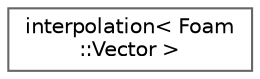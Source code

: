 digraph "Graphical Class Hierarchy"
{
 // LATEX_PDF_SIZE
  bgcolor="transparent";
  edge [fontname=Helvetica,fontsize=10,labelfontname=Helvetica,labelfontsize=10];
  node [fontname=Helvetica,fontsize=10,shape=box,height=0.2,width=0.4];
  rankdir="LR";
  Node0 [id="Node000000",label="interpolation\< Foam\l::Vector \>",height=0.2,width=0.4,color="grey40", fillcolor="white", style="filled",URL="$classFoam_1_1interpolation.html",tooltip=" "];
}
